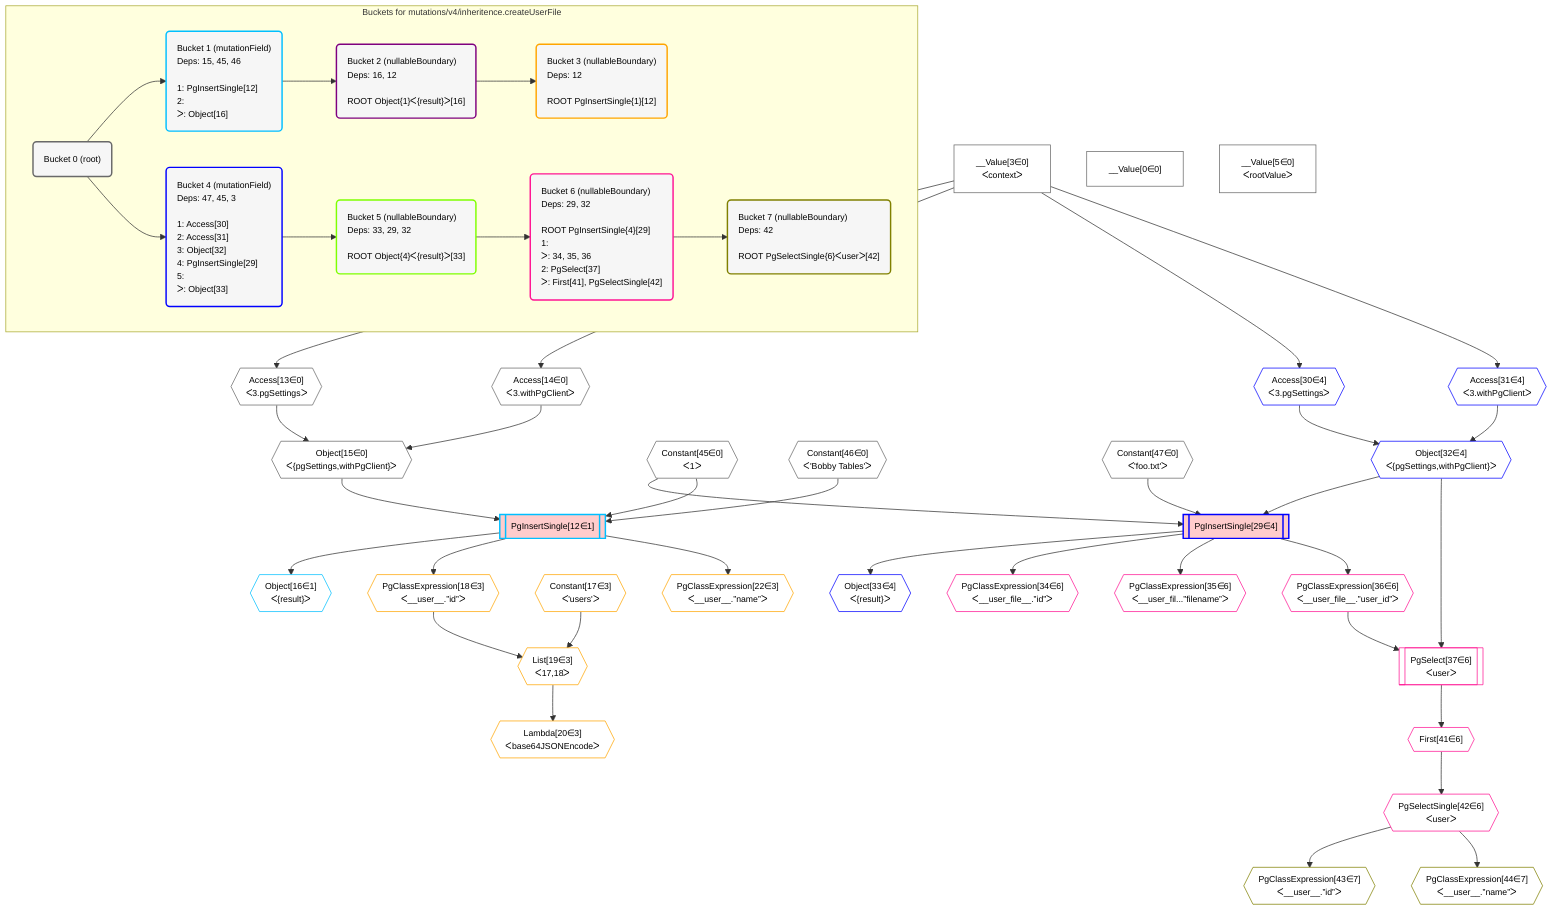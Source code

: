 %%{init: {'themeVariables': { 'fontSize': '12px'}}}%%
graph TD
    classDef path fill:#eee,stroke:#000,color:#000
    classDef plan fill:#fff,stroke-width:1px,color:#000
    classDef itemplan fill:#fff,stroke-width:2px,color:#000
    classDef unbatchedplan fill:#dff,stroke-width:1px,color:#000
    classDef sideeffectplan fill:#fcc,stroke-width:2px,color:#000
    classDef bucket fill:#f6f6f6,color:#000,stroke-width:2px,text-align:left


    %% plan dependencies
    Object15{{"Object[15∈0]<br />ᐸ{pgSettings,withPgClient}ᐳ"}}:::plan
    Access13{{"Access[13∈0]<br />ᐸ3.pgSettingsᐳ"}}:::plan
    Access14{{"Access[14∈0]<br />ᐸ3.withPgClientᐳ"}}:::plan
    Access13 & Access14 --> Object15
    __Value3["__Value[3∈0]<br />ᐸcontextᐳ"]:::plan
    __Value3 --> Access13
    __Value3 --> Access14
    __Value0["__Value[0∈0]"]:::plan
    __Value5["__Value[5∈0]<br />ᐸrootValueᐳ"]:::plan
    Constant45{{"Constant[45∈0]<br />ᐸ1ᐳ"}}:::plan
    Constant46{{"Constant[46∈0]<br />ᐸ'Bobby Tables'ᐳ"}}:::plan
    Constant47{{"Constant[47∈0]<br />ᐸ'foo.txt'ᐳ"}}:::plan
    PgInsertSingle29[["PgInsertSingle[29∈4]"]]:::sideeffectplan
    Object32{{"Object[32∈4]<br />ᐸ{pgSettings,withPgClient}ᐳ"}}:::plan
    Object32 & Constant47 & Constant45 --> PgInsertSingle29
    Access30{{"Access[30∈4]<br />ᐸ3.pgSettingsᐳ"}}:::plan
    Access31{{"Access[31∈4]<br />ᐸ3.withPgClientᐳ"}}:::plan
    Access30 & Access31 --> Object32
    __Value3 --> Access30
    __Value3 --> Access31
    Object33{{"Object[33∈4]<br />ᐸ{result}ᐳ"}}:::plan
    PgInsertSingle29 --> Object33
    PgInsertSingle12[["PgInsertSingle[12∈1]"]]:::sideeffectplan
    Object15 & Constant45 & Constant46 --> PgInsertSingle12
    Object16{{"Object[16∈1]<br />ᐸ{result}ᐳ"}}:::plan
    PgInsertSingle12 --> Object16
    List19{{"List[19∈3]<br />ᐸ17,18ᐳ"}}:::plan
    Constant17{{"Constant[17∈3]<br />ᐸ'users'ᐳ"}}:::plan
    PgClassExpression18{{"PgClassExpression[18∈3]<br />ᐸ__user__.”id”ᐳ"}}:::plan
    Constant17 & PgClassExpression18 --> List19
    PgSelect37[["PgSelect[37∈6]<br />ᐸuserᐳ"]]:::plan
    PgClassExpression36{{"PgClassExpression[36∈6]<br />ᐸ__user_file__.”user_id”ᐳ"}}:::plan
    Object32 & PgClassExpression36 --> PgSelect37
    PgInsertSingle12 --> PgClassExpression18
    Lambda20{{"Lambda[20∈3]<br />ᐸbase64JSONEncodeᐳ"}}:::plan
    List19 --> Lambda20
    PgClassExpression22{{"PgClassExpression[22∈3]<br />ᐸ__user__.”name”ᐳ"}}:::plan
    PgInsertSingle12 --> PgClassExpression22
    PgClassExpression34{{"PgClassExpression[34∈6]<br />ᐸ__user_file__.”id”ᐳ"}}:::plan
    PgInsertSingle29 --> PgClassExpression34
    PgClassExpression35{{"PgClassExpression[35∈6]<br />ᐸ__user_fil...”filename”ᐳ"}}:::plan
    PgInsertSingle29 --> PgClassExpression35
    PgInsertSingle29 --> PgClassExpression36
    First41{{"First[41∈6]"}}:::plan
    PgSelect37 --> First41
    PgSelectSingle42{{"PgSelectSingle[42∈6]<br />ᐸuserᐳ"}}:::plan
    First41 --> PgSelectSingle42
    PgClassExpression43{{"PgClassExpression[43∈7]<br />ᐸ__user__.”id”ᐳ"}}:::plan
    PgSelectSingle42 --> PgClassExpression43
    PgClassExpression44{{"PgClassExpression[44∈7]<br />ᐸ__user__.”name”ᐳ"}}:::plan
    PgSelectSingle42 --> PgClassExpression44

    %% define steps

    subgraph "Buckets for mutations/v4/inheritence.createUserFile"
    Bucket0("Bucket 0 (root)"):::bucket
    classDef bucket0 stroke:#696969
    class Bucket0,__Value0,__Value3,__Value5,Access13,Access14,Object15,Constant45,Constant46,Constant47 bucket0
    Bucket1("Bucket 1 (mutationField)<br />Deps: 15, 45, 46<br /><br />1: PgInsertSingle[12]<br />2: <br />ᐳ: Object[16]"):::bucket
    classDef bucket1 stroke:#00bfff
    class Bucket1,PgInsertSingle12,Object16 bucket1
    Bucket2("Bucket 2 (nullableBoundary)<br />Deps: 16, 12<br /><br />ROOT Object{1}ᐸ{result}ᐳ[16]"):::bucket
    classDef bucket2 stroke:#7f007f
    class Bucket2 bucket2
    Bucket3("Bucket 3 (nullableBoundary)<br />Deps: 12<br /><br />ROOT PgInsertSingle{1}[12]"):::bucket
    classDef bucket3 stroke:#ffa500
    class Bucket3,Constant17,PgClassExpression18,List19,Lambda20,PgClassExpression22 bucket3
    Bucket4("Bucket 4 (mutationField)<br />Deps: 47, 45, 3<br /><br />1: Access[30]<br />2: Access[31]<br />3: Object[32]<br />4: PgInsertSingle[29]<br />5: <br />ᐳ: Object[33]"):::bucket
    classDef bucket4 stroke:#0000ff
    class Bucket4,PgInsertSingle29,Access30,Access31,Object32,Object33 bucket4
    Bucket5("Bucket 5 (nullableBoundary)<br />Deps: 33, 29, 32<br /><br />ROOT Object{4}ᐸ{result}ᐳ[33]"):::bucket
    classDef bucket5 stroke:#7fff00
    class Bucket5 bucket5
    Bucket6("Bucket 6 (nullableBoundary)<br />Deps: 29, 32<br /><br />ROOT PgInsertSingle{4}[29]<br />1: <br />ᐳ: 34, 35, 36<br />2: PgSelect[37]<br />ᐳ: First[41], PgSelectSingle[42]"):::bucket
    classDef bucket6 stroke:#ff1493
    class Bucket6,PgClassExpression34,PgClassExpression35,PgClassExpression36,PgSelect37,First41,PgSelectSingle42 bucket6
    Bucket7("Bucket 7 (nullableBoundary)<br />Deps: 42<br /><br />ROOT PgSelectSingle{6}ᐸuserᐳ[42]"):::bucket
    classDef bucket7 stroke:#808000
    class Bucket7,PgClassExpression43,PgClassExpression44 bucket7
    Bucket0 --> Bucket1 & Bucket4
    Bucket1 --> Bucket2
    Bucket2 --> Bucket3
    Bucket4 --> Bucket5
    Bucket5 --> Bucket6
    Bucket6 --> Bucket7
    end